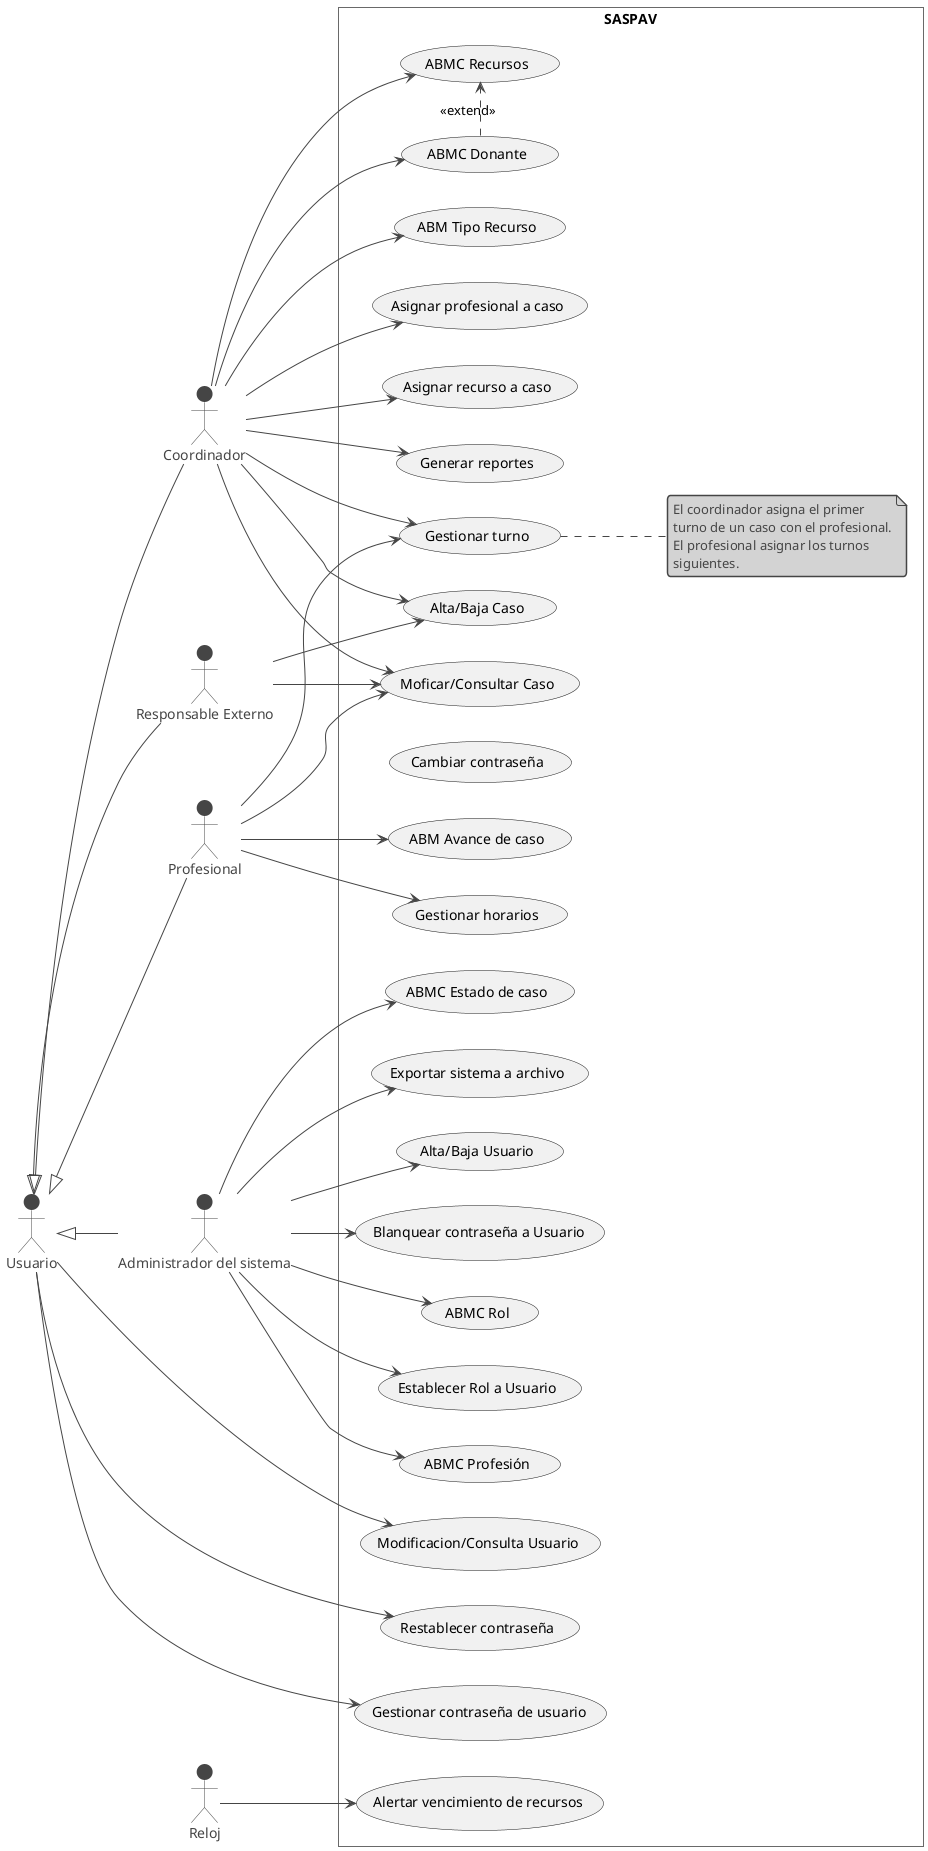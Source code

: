 @startuml CasosUso

!theme vibrant
skinparam monochrome true

skinparam style strictuml
left to right direction

' -----------------
' | Actores       |
' -----------------

actor "Usuario" as usuario

actor Coordinador as coord
actor Profesional as pro
actor "Responsable Externo" as eti
actor "Administrador del sistema" as admin
actor "Reloj" as reloj
' coord --|> usuario
' pro --|> usuario
' eti --|> usuario
' admin --|> usuario
usuario <|-- coord
usuario <|-- pro
usuario <|-- eti
usuario <|-- admin

' -----------------
' | Casos de uso  |
' -----------------
rectangle SASPAV {
(Gestionar turno) as abmturno
(Alta/Baja Caso) as abcaso
(Moficar/Consultar Caso) as mccaso
(Alta/Baja Usuario) as altabajausuario
(Modificacion/Consulta Usuario) as modificacionconsulta
(ABMC Donante) as abmcdonante
(Blanquear contraseña a Usuario) as blanquearcontraseña
(Restablecer contraseña) as restablecercontraseña
(Cambiar contraseña) as cambiarcontraseña
(Gestionar contraseña de usuario) as gestionarcontraseña
(ABMC Recursos) as abmcrecursos
(ABM Tipo Recurso) as tiporecurso

pro --> abmturno
coord --> abmturno
coord --> abmcdonante
pro --> mccaso
pro --> (ABM Avance de caso)
pro --> (Gestionar horarios)
coord --> abcaso
coord --> mccaso
coord --> tiporecurso
eti --> abcaso
eti --> mccaso
coord --> (Asignar profesional a caso)
coord --> (Asignar recurso a caso)
coord --> abmcrecursos
coord --> (Generar reportes)

admin --> (ABMC Rol)
admin --> blanquearcontraseña
admin --> altabajausuario
admin --> (Establecer Rol a Usuario)
admin --> (ABMC Profesión)
admin --> (ABMC Estado de caso)
admin --> (Exportar sistema a archivo)
' admin --> (Restablecer sistema desde archivo)

usuario --> restablecercontraseña
usuario --> modificacionconsulta
usuario --> gestionarcontraseña

reloj --> (Alertar vencimiento de recursos)

' altausuario .> blanquearcontraseña: "<<include>>"
abmcdonante .> abmcrecursos: "<<extend>>"

' remove blanquearcontraseña
' remove restablecercontraseña
' remove cambiarcontraseña

' -----------------
' | Notas         |
' -----------------

note as notaturno
El coordinador asigna el primer
turno de un caso con el profesional.
El profesional asignar los turnos
siguientes.
end note
abmturno .. notaturno

}

@enduml
